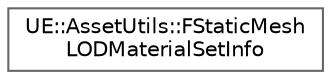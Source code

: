 digraph "Graphical Class Hierarchy"
{
 // INTERACTIVE_SVG=YES
 // LATEX_PDF_SIZE
  bgcolor="transparent";
  edge [fontname=Helvetica,fontsize=10,labelfontname=Helvetica,labelfontsize=10];
  node [fontname=Helvetica,fontsize=10,shape=box,height=0.2,width=0.4];
  rankdir="LR";
  Node0 [id="Node000000",label="UE::AssetUtils::FStaticMesh\lLODMaterialSetInfo",height=0.2,width=0.4,color="grey40", fillcolor="white", style="filled",URL="$d2/d2a/structUE_1_1AssetUtils_1_1FStaticMeshLODMaterialSetInfo.html",tooltip="Information about the materials assigned to a StaticMesh LOD."];
}
